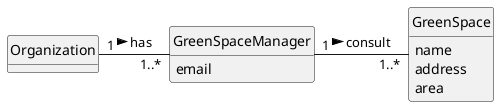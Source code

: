 @startuml
skinparam monochrome true
skinparam packageStyle rectangle
skinparam shadowing false

'left to right direction

skinparam classAttributeIconSize 0

hide circle
hide methods

class Organization {
}

class GreenSpaceManager {
    email
}

class GreenSpace {
    name
    address
    area
}

Organization "1" - "1..*" GreenSpaceManager : has >
GreenSpaceManager "1" - "1..*" GreenSpace: consult >
@enduml